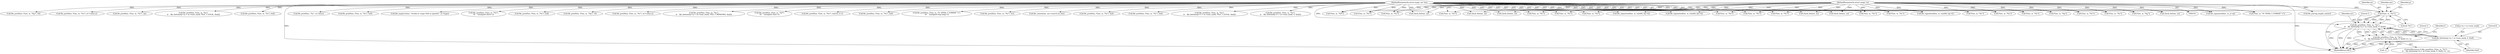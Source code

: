 digraph "0_file_4a284c89d6ef11aca34da65da7d673050a5ea320_5@pointer" {
"1000675" [label="(Call,file_printf(ms, F(ms, m, \"%s\"),\n\t\t    file_fmttime(p->q + m->num_mask, 0, tbuf)))"];
"1000677" [label="(Call,F(ms, m, \"%s\"))"];
"1000102" [label="(MethodParameterIn,struct magic_set *ms)"];
"1000103" [label="(MethodParameterIn,struct magic *m)"];
"1000681" [label="(Call,file_fmttime(p->q + m->num_mask, 0, tbuf))"];
"1000674" [label="(Call,file_printf(ms, F(ms, m, \"%s\"),\n\t\t    file_fmttime(p->q + m->num_mask, 0, tbuf)) == -1)"];
"1001002" [label="(Call,file_printf(ms, \"%s\", m->desc))"];
"1000159" [label="(Call,file_printf(ms, F(ms, m, \"%s\"), buf))"];
"1001029" [label="(Call,file_magerror(ms, \"invalid m->type (%d) in mprint()\", m->type))"];
"1000177" [label="(Call,F(ms, m, \"%d\"))"];
"1000250" [label="(Call,file_printf(ms, F(ms, m, \"%u\"),\n\t\t\t    (unsigned short) v))"];
"1000385" [label="(Call,F(ms, m, \"%s\"))"];
"1000749" [label="(Call,check_fmt(ms, m))"];
"1000676" [label="(Identifier,ms)"];
"1000607" [label="(Call,F(ms, m, \"%s\"))"];
"1000675" [label="(Call,file_printf(ms, F(ms, m, \"%s\"),\n\t\t    file_fmttime(p->q + m->num_mask, 0, tbuf)))"];
"1000834" [label="(Call,file_printf(ms, F(ms, m, \"%s\"), buf))"];
"1000784" [label="(Call,file_printf(ms, F(ms, m, \"%g\"), vf))"];
"1000442" [label="(Call,file_printf(ms, F(ms, m, \"%s\"), m->value.s))"];
"1000677" [label="(Call,F(ms, m, \"%s\"))"];
"1000560" [label="(Call,file_pstring_length_size(m))"];
"1000689" [label="(Literal,0)"];
"1000252" [label="(Call,F(ms, m, \"%u\"))"];
"1000682" [label="(Call,p->q + m->num_mask)"];
"1000710" [label="(Call,file_printf(ms, F(ms, m, \"%s\"),\n\t\t    file_fmttime(p->q + m->num_mask, FILE_T_WINDOWS, tbuf)))"];
"1000681" [label="(Call,file_fmttime(p->q + m->num_mask, 0, tbuf))"];
"1000542" [label="(Call,F(ms, m, \"%s\"))"];
"1000175" [label="(Call,file_printf(ms, F(ms, m, \"%d\"),\n\t\t\t    (unsigned char) v))"];
"1000213" [label="(Call,check_fmt(ms, m))"];
"1000326" [label="(Call,file_printf(ms, F(ms, m, \"%u\"), (uint32_t) v))"];
"1000768" [label="(Call,file_printf(ms, F(ms, m, \"%s\"), buf))"];
"1000289" [label="(Call,check_fmt(ms, m))"];
"1000399" [label="(Call,file_printf(ms, F(ms, m, \"%\" INT64_T_FORMAT \"u\"),\n\t\t\t    (unsigned long long) v))"];
"1000712" [label="(Call,F(ms, m, \"%s\"))"];
"1000680" [label="(Literal,\"%s\")"];
"1000540" [label="(Call,file_printf(ms, F(ms, m, \"%s\"), str))"];
"1000836" [label="(Call,F(ms, m, \"%s\"))"];
"1001042" [label="(MethodReturn,RET)"];
"1000280" [label="(Call,file_signextend(ms, m, (uint64_t)p->l))"];
"1000102" [label="(MethodParameterIn,struct magic_set *ms)"];
"1000674" [label="(Call,file_printf(ms, F(ms, m, \"%s\"),\n\t\t    file_fmttime(p->q + m->num_mask, 0, tbuf)) == -1)"];
"1000236" [label="(Call,F(ms, m, \"%s\"))"];
"1000328" [label="(Call,F(ms, m, \"%u\"))"];
"1000161" [label="(Call,F(ms, m, \"%s\"))"];
"1000770" [label="(Call,F(ms, m, \"%s\"))"];
"1000815" [label="(Call,check_fmt(ms, m))"];
"1000362" [label="(Call,check_fmt(ms, m))"];
"1000673" [label="(ControlStructure,if (file_printf(ms, F(ms, m, \"%s\"),\n\t\t    file_fmttime(p->q + m->num_mask, 0, tbuf)) == -1))"];
"1000896" [label="(Call,file_oomem(ms, ms->search.rm_len))"];
"1000910" [label="(Call,F(ms, m, \"%s\"))"];
"1000642" [label="(Call,F(ms, m, \"%s\"))"];
"1000204" [label="(Call,file_signextend(ms, m, (uint64_t)p->h))"];
"1000355" [label="(Call,file_signextend(ms, m, p->q))"];
"1000383" [label="(Call,file_printf(ms, F(ms, m, \"%s\"), buf))"];
"1000691" [label="(Call,-1)"];
"1000684" [label="(Identifier,p)"];
"1000401" [label="(Call,F(ms, m, \"%\" INT64_T_FORMAT \"u\"))"];
"1000234" [label="(Call,file_printf(ms, F(ms, m, \"%s\"), buf))"];
"1000569" [label="(Call,file_printf(ms, F(ms, m, \"%s\"),\n\t\t    file_fmttime(p->l + m->num_mask, FILE_T_LOCAL, tbuf)))"];
"1000444" [label="(Call,F(ms, m, \"%s\"))"];
"1000605" [label="(Call,file_printf(ms, F(ms, m, \"%s\"),\n\t\t    file_fmttime(p->l + m->num_mask, 0, tbuf)))"];
"1000850" [label="(Call,file_printf(ms, F(ms, m, \"%g\"), vd))"];
"1000129" [label="(Call,file_signextend(ms, m, (uint64_t)p->b))"];
"1000692" [label="(Literal,1)"];
"1000103" [label="(MethodParameterIn,struct magic *m)"];
"1000679" [label="(Identifier,m)"];
"1000695" [label="(Literal,1)"];
"1000958" [label="(Call,F(ms, m, \"%s\"))"];
"1000786" [label="(Call,F(ms, m, \"%g\"))"];
"1000956" [label="(Call,file_printf(ms, F(ms, m, \"%s\"), m->value.s))"];
"1000908" [label="(Call,file_printf(ms, F(ms, m, \"%s\"), cp))"];
"1000697" [label="(Identifier,t)"];
"1000312" [label="(Call,F(ms, m, \"%s\"))"];
"1000640" [label="(Call,file_printf(ms, F(ms, m, \"%s\"),\n\t\t    file_fmttime(p->q + m->num_mask, FILE_T_LOCAL, tbuf)))"];
"1000678" [label="(Identifier,ms)"];
"1000310" [label="(Call,file_printf(ms, F(ms, m, \"%s\"), buf))"];
"1000571" [label="(Call,F(ms, m, \"%s\"))"];
"1000852" [label="(Call,F(ms, m, \"%g\"))"];
"1000690" [label="(Identifier,tbuf)"];
"1000138" [label="(Call,check_fmt(ms, m))"];
"1000675" -> "1000674"  [label="AST: "];
"1000675" -> "1000681"  [label="CFG: "];
"1000676" -> "1000675"  [label="AST: "];
"1000677" -> "1000675"  [label="AST: "];
"1000681" -> "1000675"  [label="AST: "];
"1000692" -> "1000675"  [label="CFG: "];
"1000675" -> "1001042"  [label="DDG: "];
"1000675" -> "1001042"  [label="DDG: "];
"1000675" -> "1001042"  [label="DDG: "];
"1000675" -> "1000674"  [label="DDG: "];
"1000675" -> "1000674"  [label="DDG: "];
"1000675" -> "1000674"  [label="DDG: "];
"1000677" -> "1000675"  [label="DDG: "];
"1000677" -> "1000675"  [label="DDG: "];
"1000677" -> "1000675"  [label="DDG: "];
"1000102" -> "1000675"  [label="DDG: "];
"1000681" -> "1000675"  [label="DDG: "];
"1000681" -> "1000675"  [label="DDG: "];
"1000681" -> "1000675"  [label="DDG: "];
"1000677" -> "1000680"  [label="CFG: "];
"1000678" -> "1000677"  [label="AST: "];
"1000679" -> "1000677"  [label="AST: "];
"1000680" -> "1000677"  [label="AST: "];
"1000684" -> "1000677"  [label="CFG: "];
"1000677" -> "1001042"  [label="DDG: "];
"1000102" -> "1000677"  [label="DDG: "];
"1000103" -> "1000677"  [label="DDG: "];
"1000102" -> "1000101"  [label="AST: "];
"1000102" -> "1001042"  [label="DDG: "];
"1000102" -> "1000129"  [label="DDG: "];
"1000102" -> "1000138"  [label="DDG: "];
"1000102" -> "1000159"  [label="DDG: "];
"1000102" -> "1000161"  [label="DDG: "];
"1000102" -> "1000175"  [label="DDG: "];
"1000102" -> "1000177"  [label="DDG: "];
"1000102" -> "1000204"  [label="DDG: "];
"1000102" -> "1000213"  [label="DDG: "];
"1000102" -> "1000234"  [label="DDG: "];
"1000102" -> "1000236"  [label="DDG: "];
"1000102" -> "1000250"  [label="DDG: "];
"1000102" -> "1000252"  [label="DDG: "];
"1000102" -> "1000280"  [label="DDG: "];
"1000102" -> "1000289"  [label="DDG: "];
"1000102" -> "1000310"  [label="DDG: "];
"1000102" -> "1000312"  [label="DDG: "];
"1000102" -> "1000326"  [label="DDG: "];
"1000102" -> "1000328"  [label="DDG: "];
"1000102" -> "1000355"  [label="DDG: "];
"1000102" -> "1000362"  [label="DDG: "];
"1000102" -> "1000383"  [label="DDG: "];
"1000102" -> "1000385"  [label="DDG: "];
"1000102" -> "1000399"  [label="DDG: "];
"1000102" -> "1000401"  [label="DDG: "];
"1000102" -> "1000442"  [label="DDG: "];
"1000102" -> "1000444"  [label="DDG: "];
"1000102" -> "1000540"  [label="DDG: "];
"1000102" -> "1000542"  [label="DDG: "];
"1000102" -> "1000569"  [label="DDG: "];
"1000102" -> "1000571"  [label="DDG: "];
"1000102" -> "1000605"  [label="DDG: "];
"1000102" -> "1000607"  [label="DDG: "];
"1000102" -> "1000640"  [label="DDG: "];
"1000102" -> "1000642"  [label="DDG: "];
"1000102" -> "1000710"  [label="DDG: "];
"1000102" -> "1000712"  [label="DDG: "];
"1000102" -> "1000749"  [label="DDG: "];
"1000102" -> "1000768"  [label="DDG: "];
"1000102" -> "1000770"  [label="DDG: "];
"1000102" -> "1000784"  [label="DDG: "];
"1000102" -> "1000786"  [label="DDG: "];
"1000102" -> "1000815"  [label="DDG: "];
"1000102" -> "1000834"  [label="DDG: "];
"1000102" -> "1000836"  [label="DDG: "];
"1000102" -> "1000850"  [label="DDG: "];
"1000102" -> "1000852"  [label="DDG: "];
"1000102" -> "1000896"  [label="DDG: "];
"1000102" -> "1000908"  [label="DDG: "];
"1000102" -> "1000910"  [label="DDG: "];
"1000102" -> "1000956"  [label="DDG: "];
"1000102" -> "1000958"  [label="DDG: "];
"1000102" -> "1001002"  [label="DDG: "];
"1000102" -> "1001029"  [label="DDG: "];
"1000103" -> "1000101"  [label="AST: "];
"1000103" -> "1001042"  [label="DDG: "];
"1000103" -> "1000129"  [label="DDG: "];
"1000103" -> "1000138"  [label="DDG: "];
"1000103" -> "1000161"  [label="DDG: "];
"1000103" -> "1000177"  [label="DDG: "];
"1000103" -> "1000204"  [label="DDG: "];
"1000103" -> "1000213"  [label="DDG: "];
"1000103" -> "1000236"  [label="DDG: "];
"1000103" -> "1000252"  [label="DDG: "];
"1000103" -> "1000280"  [label="DDG: "];
"1000103" -> "1000289"  [label="DDG: "];
"1000103" -> "1000312"  [label="DDG: "];
"1000103" -> "1000328"  [label="DDG: "];
"1000103" -> "1000355"  [label="DDG: "];
"1000103" -> "1000362"  [label="DDG: "];
"1000103" -> "1000385"  [label="DDG: "];
"1000103" -> "1000401"  [label="DDG: "];
"1000103" -> "1000444"  [label="DDG: "];
"1000103" -> "1000542"  [label="DDG: "];
"1000103" -> "1000560"  [label="DDG: "];
"1000103" -> "1000571"  [label="DDG: "];
"1000103" -> "1000607"  [label="DDG: "];
"1000103" -> "1000642"  [label="DDG: "];
"1000103" -> "1000712"  [label="DDG: "];
"1000103" -> "1000749"  [label="DDG: "];
"1000103" -> "1000770"  [label="DDG: "];
"1000103" -> "1000786"  [label="DDG: "];
"1000103" -> "1000815"  [label="DDG: "];
"1000103" -> "1000836"  [label="DDG: "];
"1000103" -> "1000852"  [label="DDG: "];
"1000103" -> "1000910"  [label="DDG: "];
"1000103" -> "1000958"  [label="DDG: "];
"1000681" -> "1000690"  [label="CFG: "];
"1000682" -> "1000681"  [label="AST: "];
"1000689" -> "1000681"  [label="AST: "];
"1000690" -> "1000681"  [label="AST: "];
"1000681" -> "1001042"  [label="DDG: "];
"1000681" -> "1001042"  [label="DDG: "];
"1000674" -> "1000673"  [label="AST: "];
"1000674" -> "1000691"  [label="CFG: "];
"1000691" -> "1000674"  [label="AST: "];
"1000695" -> "1000674"  [label="CFG: "];
"1000697" -> "1000674"  [label="CFG: "];
"1000674" -> "1001042"  [label="DDG: "];
"1000674" -> "1001042"  [label="DDG: "];
"1000674" -> "1001042"  [label="DDG: "];
"1000691" -> "1000674"  [label="DDG: "];
}
